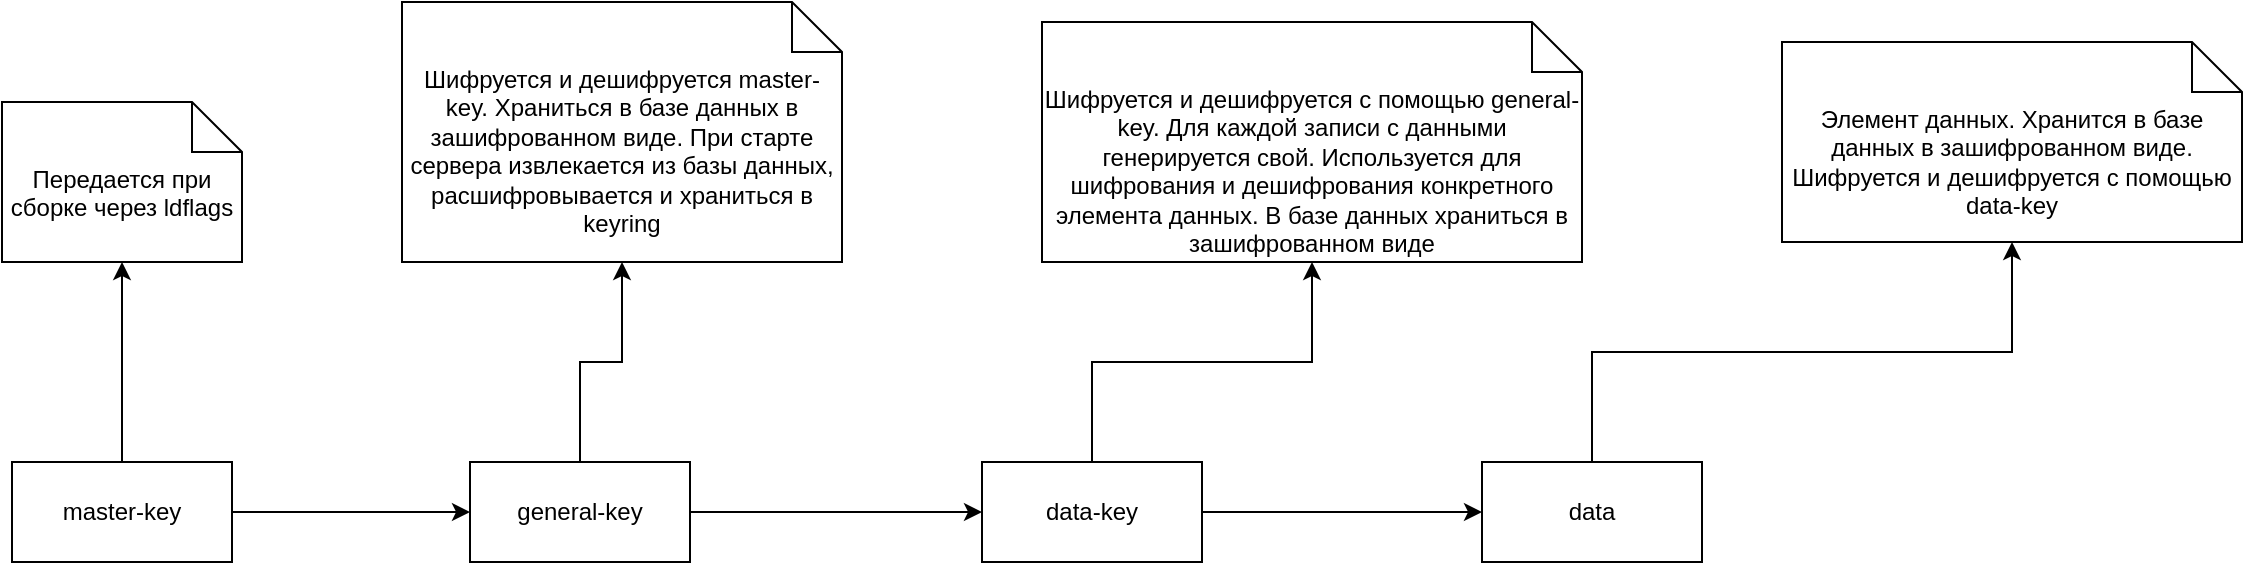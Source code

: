 <mxfile version="24.3.0" type="github">
  <diagram name="Страница — 1" id="QAtlPuho-gRasSEK4x9O">
    <mxGraphModel dx="1026" dy="602" grid="1" gridSize="10" guides="1" tooltips="1" connect="1" arrows="1" fold="1" page="1" pageScale="1" pageWidth="827" pageHeight="1169" math="0" shadow="0">
      <root>
        <mxCell id="0" />
        <mxCell id="1" parent="0" />
        <mxCell id="4r84KtlRIIiCcem3gLo3-7" style="edgeStyle=orthogonalEdgeStyle;rounded=0;orthogonalLoop=1;jettySize=auto;html=1;" edge="1" parent="1" source="4r84KtlRIIiCcem3gLo3-1" target="4r84KtlRIIiCcem3gLo3-6">
          <mxGeometry relative="1" as="geometry" />
        </mxCell>
        <mxCell id="4r84KtlRIIiCcem3gLo3-9" style="edgeStyle=orthogonalEdgeStyle;rounded=0;orthogonalLoop=1;jettySize=auto;html=1;entryX=0;entryY=0.5;entryDx=0;entryDy=0;" edge="1" parent="1" source="4r84KtlRIIiCcem3gLo3-1" target="4r84KtlRIIiCcem3gLo3-8">
          <mxGeometry relative="1" as="geometry" />
        </mxCell>
        <mxCell id="4r84KtlRIIiCcem3gLo3-1" value="master-key" style="html=1;whiteSpace=wrap;" vertex="1" parent="1">
          <mxGeometry x="75" y="250" width="110" height="50" as="geometry" />
        </mxCell>
        <mxCell id="4r84KtlRIIiCcem3gLo3-6" value="Передается при сборке через ldflags" style="shape=note2;boundedLbl=1;whiteSpace=wrap;html=1;size=25;verticalAlign=top;align=center;" vertex="1" parent="1">
          <mxGeometry x="70" y="70" width="120" height="80" as="geometry" />
        </mxCell>
        <mxCell id="4r84KtlRIIiCcem3gLo3-11" style="edgeStyle=orthogonalEdgeStyle;rounded=0;orthogonalLoop=1;jettySize=auto;html=1;" edge="1" parent="1" source="4r84KtlRIIiCcem3gLo3-8" target="4r84KtlRIIiCcem3gLo3-10">
          <mxGeometry relative="1" as="geometry" />
        </mxCell>
        <mxCell id="4r84KtlRIIiCcem3gLo3-13" style="edgeStyle=orthogonalEdgeStyle;rounded=0;orthogonalLoop=1;jettySize=auto;html=1;" edge="1" parent="1" source="4r84KtlRIIiCcem3gLo3-8" target="4r84KtlRIIiCcem3gLo3-12">
          <mxGeometry relative="1" as="geometry" />
        </mxCell>
        <mxCell id="4r84KtlRIIiCcem3gLo3-8" value="general-key" style="html=1;whiteSpace=wrap;" vertex="1" parent="1">
          <mxGeometry x="304" y="250" width="110" height="50" as="geometry" />
        </mxCell>
        <mxCell id="4r84KtlRIIiCcem3gLo3-10" value="Шифруется и дешифруется master-key. Храниться в базе данных в зашифрованном виде. При старте сервера извлекается из базы данных, расшифровывается и храниться в keyring" style="shape=note2;boundedLbl=1;whiteSpace=wrap;html=1;size=25;verticalAlign=top;align=center;" vertex="1" parent="1">
          <mxGeometry x="270" y="20" width="220" height="130" as="geometry" />
        </mxCell>
        <mxCell id="4r84KtlRIIiCcem3gLo3-15" style="edgeStyle=orthogonalEdgeStyle;rounded=0;orthogonalLoop=1;jettySize=auto;html=1;" edge="1" parent="1" source="4r84KtlRIIiCcem3gLo3-12" target="4r84KtlRIIiCcem3gLo3-14">
          <mxGeometry relative="1" as="geometry" />
        </mxCell>
        <mxCell id="4r84KtlRIIiCcem3gLo3-17" style="edgeStyle=orthogonalEdgeStyle;rounded=0;orthogonalLoop=1;jettySize=auto;html=1;" edge="1" parent="1" source="4r84KtlRIIiCcem3gLo3-12" target="4r84KtlRIIiCcem3gLo3-16">
          <mxGeometry relative="1" as="geometry" />
        </mxCell>
        <mxCell id="4r84KtlRIIiCcem3gLo3-12" value="data-key" style="html=1;whiteSpace=wrap;" vertex="1" parent="1">
          <mxGeometry x="560" y="250" width="110" height="50" as="geometry" />
        </mxCell>
        <mxCell id="4r84KtlRIIiCcem3gLo3-14" value="Шифруется и дешифруется с помощью general-key. Для каждой записи с данными генерируется свой. Используется для шифрования и дешифрования конкретного элемента данных. В базе данных храниться в зашифрованном виде" style="shape=note2;boundedLbl=1;whiteSpace=wrap;html=1;size=25;verticalAlign=top;align=center;" vertex="1" parent="1">
          <mxGeometry x="590" y="30" width="270" height="120" as="geometry" />
        </mxCell>
        <mxCell id="4r84KtlRIIiCcem3gLo3-19" style="edgeStyle=orthogonalEdgeStyle;rounded=0;orthogonalLoop=1;jettySize=auto;html=1;exitX=0.5;exitY=0;exitDx=0;exitDy=0;" edge="1" parent="1" source="4r84KtlRIIiCcem3gLo3-16" target="4r84KtlRIIiCcem3gLo3-18">
          <mxGeometry relative="1" as="geometry" />
        </mxCell>
        <mxCell id="4r84KtlRIIiCcem3gLo3-16" value="data" style="html=1;whiteSpace=wrap;" vertex="1" parent="1">
          <mxGeometry x="810" y="250" width="110" height="50" as="geometry" />
        </mxCell>
        <mxCell id="4r84KtlRIIiCcem3gLo3-18" value="Элемент данных. Хранится в базе данных в зашифрованном виде. Шифруется и дешифруется с помощью data-key" style="shape=note2;boundedLbl=1;whiteSpace=wrap;html=1;size=25;verticalAlign=top;align=center;" vertex="1" parent="1">
          <mxGeometry x="960" y="40" width="230" height="100" as="geometry" />
        </mxCell>
      </root>
    </mxGraphModel>
  </diagram>
</mxfile>
